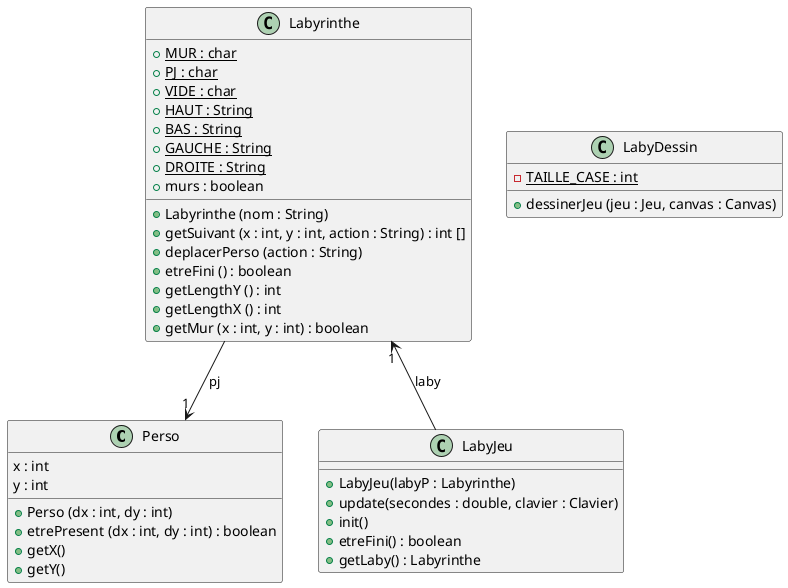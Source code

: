 @startuml

class Perso {
    x : int
    y : int

    + Perso (dx : int, dy : int)
    + etrePresent (dx : int, dy : int) : boolean
    + getX()
    + getY()
}

class Labyrinthe {
    + MUR : char {static}
    + PJ : char {static}
    + VIDE : char {static}
    + HAUT : String {static}
    + BAS : String {static}
    + GAUCHE : String {static}
    + DROITE : String {static}
    + murs : boolean

    + Labyrinthe (nom : String)
    + getSuivant (x : int, y : int, action : String) : int []
    + deplacerPerso (action : String)
    + etreFini () : boolean
    + getLengthY () : int
    + getLengthX () : int
    + getMur (x : int, y : int) : boolean
}

class LabyJeu {
    + LabyJeu(labyP : Labyrinthe)
    + update(secondes : double, clavier : Clavier)
    + init()
    + etreFini() : boolean
    + getLaby() : Labyrinthe
}

class LabyDessin {
    - TAILLE_CASE : int {static}
    + dessinerJeu (jeu : Jeu, canvas : Canvas)
}

Labyrinthe --> Perso : pj "1"
Labyrinthe "1" <-- LabyJeu : laby

@enduml